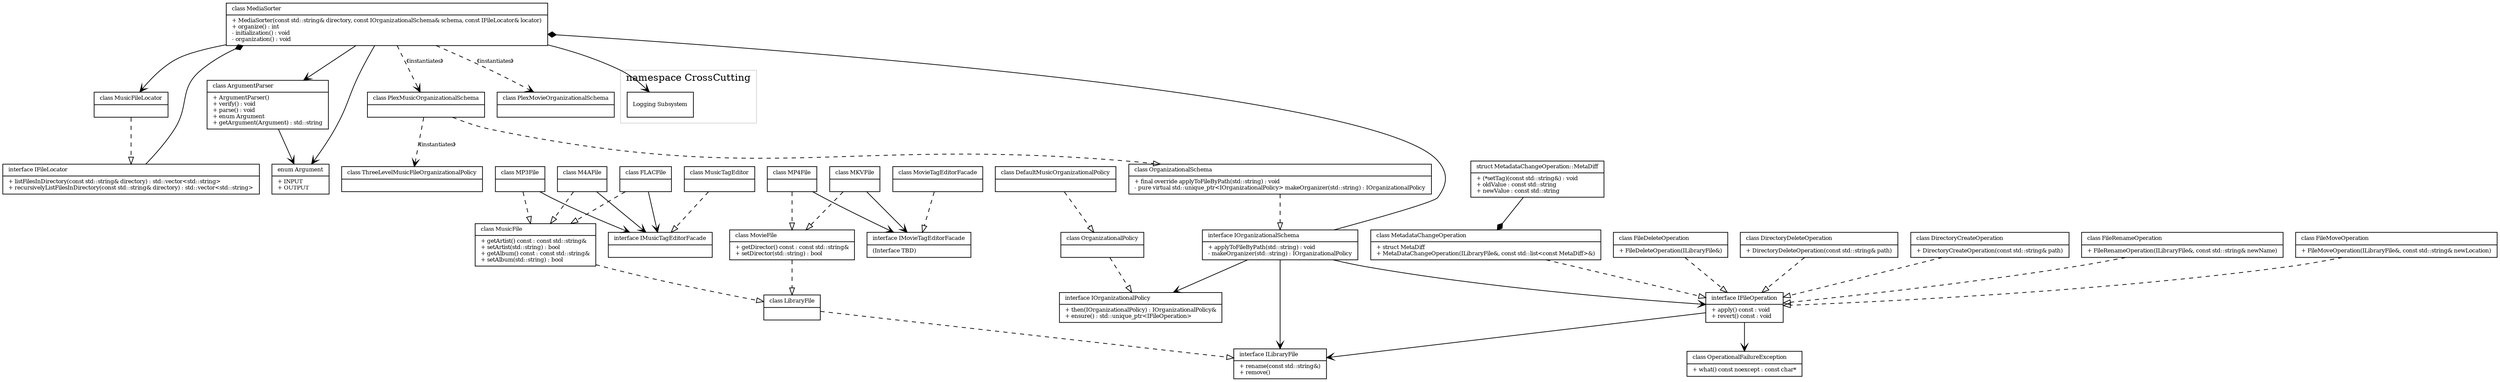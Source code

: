 digraph G {
    node [
         fontsize = 8
         shape = "record"
    ]
    edge [
        fontsize = 8
    ]

    Argument [
        label = "{enum Argument\l|"
                + "+ INPUT\l"
                + "+ OUTPUT\l"
                + "}"]
    ArgumentParser [
        label = "{class ArgumentParser\l|"
                + "+ ArgumentParser()\l"
                + "+ verify() : void\l"
                + "+ parse() : void\l"
                + "+ enum Argument\l"
                + "+ getArgument(Argument) : std::string\l"
                + "}"]
    IFileLocator [
        label = "{interface IFileLocator\l|"
                + "+ listFilesInDirectory(const std::string& directory)"
                + " : std::vector\<std::string\>\l"
                + "+ recursivelyListFilesInDirectory(const std::string& "
                + "directory) : std::vector\<std::string\>\l"
                + "}"]
    MusicFileLocator [
        label = "{class MusicFileLocator\l|"
                + "}"]
    MediaSorter [
        label = "{class MediaSorter\l|"
                + "+ MediaSorter(const std::string& directory,"
                + " const IOrganizationalSchema& schema,"
                + " const IFileLocator& locator)\l"
                + "+ organize() : int\l"
                + "- initialization() : void\l"
                + "- organization() : void\l"
                + "}"]
    IFileOperation [
        label = "{interface IFileOperation\l|"
                + "+ apply() const : void\l"
                + "+ revert() const : void\l"
                + "}"]
    FileMoveOperation [
        label = "{class FileMoveOperation\l|"
                + "+ FileMoveOperation(ILibraryFile&,"
                + " const std::string& newLocation)\l"
                + "}"]
    FileRenameOperation [
        label = "{class FileRenameOperation\l|"
                + "+ FileRenameOperation(ILibraryFile&,"
                + " const std::string& newName)\l"
                + "}"]
    DirectoryCreateOperation [
        label = "{class DirectoryCreateOperation\l|"
                + "+ DirectoryCreateOperation(const std::string& path)\l"
                + "}"]
    DirectoryDeleteOperation [
        label = "{class DirectoryDeleteOperation\l|"
                + "+ DirectoryDeleteOperation(const std::string& path)\l"
                + "}"]
    MetaDiff [
        label = "{struct MetadataChangeOperation::MetaDiff\l|"
                + "+ (*setTag)(const std::string&) : void\l"
                + "+ oldValue : const std::string\l"
                + "+ newValue : const std::string\l"
                + "}"]
    MetadataChangeOperation [
        label = "{class MetadataChangeOperation\l|"
                + "+ struct MetaDiff\l"
                + "+ MetaDataChangeOperation("
                + "ILibraryFile&, const std::list\<const MetaDiff\>&)\l"
                + "}"]
    FileDeleteOperation [
        label = "{class FileDeleteOperation\l|"
                + "+ FileDeleteOperation(ILibraryFile&)\l"
                + "}"]
    ILibraryFile [
        label = "{interface ILibraryFile\l|"
                + "+ rename(const std::string&)\l"
                + "+ remove()\l"
                + "}"]
    MusicFile [
        label = "{class MusicFile\l|"
                + "+ getArtist() const : const std::string&\l"
                + "+ setArtist(std::string) : bool\l"
                + "+ getAlbum() const : const std::string&\l"
                + "+ setAlbum(std::string) : bool\l"
                + "}"]
    MovieFile [
        label = "{class MovieFile\l|"
                + "+ getDirector() const : const std::string&\l"
                + "+ setDirector(std::string) : bool\l"
                + "}"]
    LibraryFile [
        label = "{class LibraryFile\l|"
                + "}"]
    MP3File [
        label = "{class MP3File\l|"
                + "}"]
    M4AFile [
        label = "{class M4AFile\l|"
                + "}"]
    FLACFile [
        label = "{class FLACFile\l|"
                + "}"]
    MP4File [
        label = "{class MP4File\l|"
                + "}"]
    MKVFile [
        label = "{class MKVFile\l|"
                + "}"]
    IOrganizationalSchema [
        label = "{interface IOrganizationalSchema\l|"
                + "+ applyToFileByPath(std::string) : void\l"
                + "- makeOrganizer(std::string) : IOrganizationalPolicy\l"
                + "}"]
    OrganizationalSchema [
        label = "{class OrganizationalSchema\l|"
                + "+ final override applyToFileByPath(std::string) : void\l"
                + "- pure virtual std::unique_ptr\<IOrganizationalPolicy\>"
                + " makeOrganizer(std::string) : IOrganizationalPolicy\l"
                + "}"]
    PlexMusicOrganizationalSchema [
        label = "{class PlexMusicOrganizationalSchema\l|"
                + "}"]
    PlexMovieOrganizationalSchema [
        label = "{class PlexMovieOrganizationalSchema\l|"
                + "}"]
    IOrganizationalPolicy [
        label = "{interface IOrganizationalPolicy\l|"
                + "+ then(IOrganizationalPolicy) : IOrganizationalPolicy&\l"
                + "+ ensure() : std::unique_ptr\<IFileOperation\>\l"
                + "}"]
    OrganizationalPolicy [
        label = "{class OrganizationalPolicy\l|"
                + "}"]
    DefaultMusicOrganizationalPolicy [
        label = "{class DefaultMusicOrganizationalPolicy\l|"
                + "}"]
    OperationalFailureException [
        label = "{class OperationalFailureException\l|"
                + "+ what() const noexcept : const char*\l"
                + "}"]
    IMusicTagEditorFacade [
        label = "{interface IMusicTagEditorFacade\l|"
                + "}"]
    MusicTagEditor [
        label = "{class MusicTagEditor\l|"
                + "}"]
    IMovieTagEditorFacade [
        label = "{interface IMovieTagEditorFacade\l|"
                + "(Interface TBD)\l"
                + "}"]
    MovieTagEditorFacade [
        label = "{class MovieTagEditorFacade\l|"
                + "}"]
    ThreeLevelMusicFileOrganizationalPolicy [
        label = "{class ThreeLevelMusicFileOrganizationalPolicy\l|"
                + "}"]

    subgraph clusterCrossCutting {
        label = "namespace CrossCutting"
        color = "lightgrey"
        Logging [
            label = "Logging Subsystem"
        ]
    }

    subgraph TagLib {
        label = "namespace TagLib"
        color="lightgrey"
    }

    MediaSorter -> Logging [arrowhead="open"]
    IFileLocator -> MediaSorter [arrowhead="diamond"]
    MusicFileLocator -> IFileLocator [arrowhead="empty",style="dashed"]
    FileMoveOperation -> IFileOperation [arrowhead="empty",style="dashed"]
    FileRenameOperation -> IFileOperation [arrowhead="empty",style="dashed"]
    DirectoryCreateOperation -> IFileOperation
        [arrowhead="empty",style="dashed"]
    MetadataChangeOperation -> IFileOperation
        [arrowhead="empty",style="dashed"]
    MetaDiff -> MetadataChangeOperation [arrowhead="diamond"]
    LibraryFile -> ILibraryFile [arrowhead="empty",style="dashed"]
    MP3File -> MusicFile [arrowhead="empty",style="dashed"]
    MKVFile -> MovieFile [arrowhead="empty",style="dashed"]
    MusicFile -> LibraryFile [arrowhead="empty",style="dashed"]
    MovieFile -> LibraryFile [arrowhead="empty",style="dashed"]
    IFileOperation -> ILibraryFile [arrowhead="open"]
    IOrganizationalSchema -> IFileOperation [arrowhead="open"]
    IOrganizationalSchema -> MediaSorter [arrowhead="diamond"]
    OrganizationalSchema -> IOrganizationalSchema
        [arrowhead="empty",style="dashed"]
    IOrganizationalSchema -> ILibraryFile [arrowhead="open"]        
    MediaSorter -> PlexMusicOrganizationalSchema
        [arrowhead="open",style="dashed",label="&#x300A;instantiates&#x300B;"]
    MediaSorter -> PlexMovieOrganizationalSchema
        [arrowhead="open",style="dashed",label="&#x300A;instantiates&#x300B;"]
    MediaSorter -> MusicFileLocator [arrowhead="open"]
    IFileOperation -> OperationalFailureException [arrowhead="open"]
    FileDeleteOperation -> IFileOperation [arrowhead="empty",style="dashed"]
    MediaSorter -> ArgumentParser [arrowhead="open"]
    MediaSorter -> Argument [arrowhead="open"]
    ArgumentParser -> Argument [arrowhead="open"]
    MP3File -> IMusicTagEditorFacade [arrowhead="open"]
    MKVFile -> IMovieTagEditorFacade [arrowhead="open"]
    MusicTagEditor -> IMusicTagEditorFacade
        [arrowhead="empty",style="dashed"]
    MovieTagEditorFacade -> IMovieTagEditorFacade
        [arrowhead="empty",style="dashed"]
    DirectoryDeleteOperation -> IFileOperation
        [arrowhead="empty",style="dashed"]
    M4AFile -> MusicFile [arrowhead="empty",style="dashed"]
    M4AFile -> IMusicTagEditorFacade [arrowhead="open"]
    FLACFile -> MusicFile [arrowhead="empty",style="dashed"]
    FLACFile -> IMusicTagEditorFacade [arrowhead="open"]
    MP4File -> MovieFile [arrowhead="empty",style="dashed"]
    MP4File -> IMovieTagEditorFacade [arrowhead="open"]
    IOrganizationalSchema -> IOrganizationalPolicy [arrowhead="open"]
    OrganizationalPolicy -> IOrganizationalPolicy
        [arrowhead="empty",style="dashed"]
    DefaultMusicOrganizationalPolicy -> OrganizationalPolicy
        [arrowhead="empty",style="dashed"]
    PlexMusicOrganizationalSchema -> OrganizationalSchema
        [arrowhead="empty",style="dashed"]
    PlexMusicOrganizationalSchema -> ThreeLevelMusicFileOrganizationalPolicy
        [arrowhead="open",style="dashed",label="&#x300A;instantiates&#x300B;"]
}